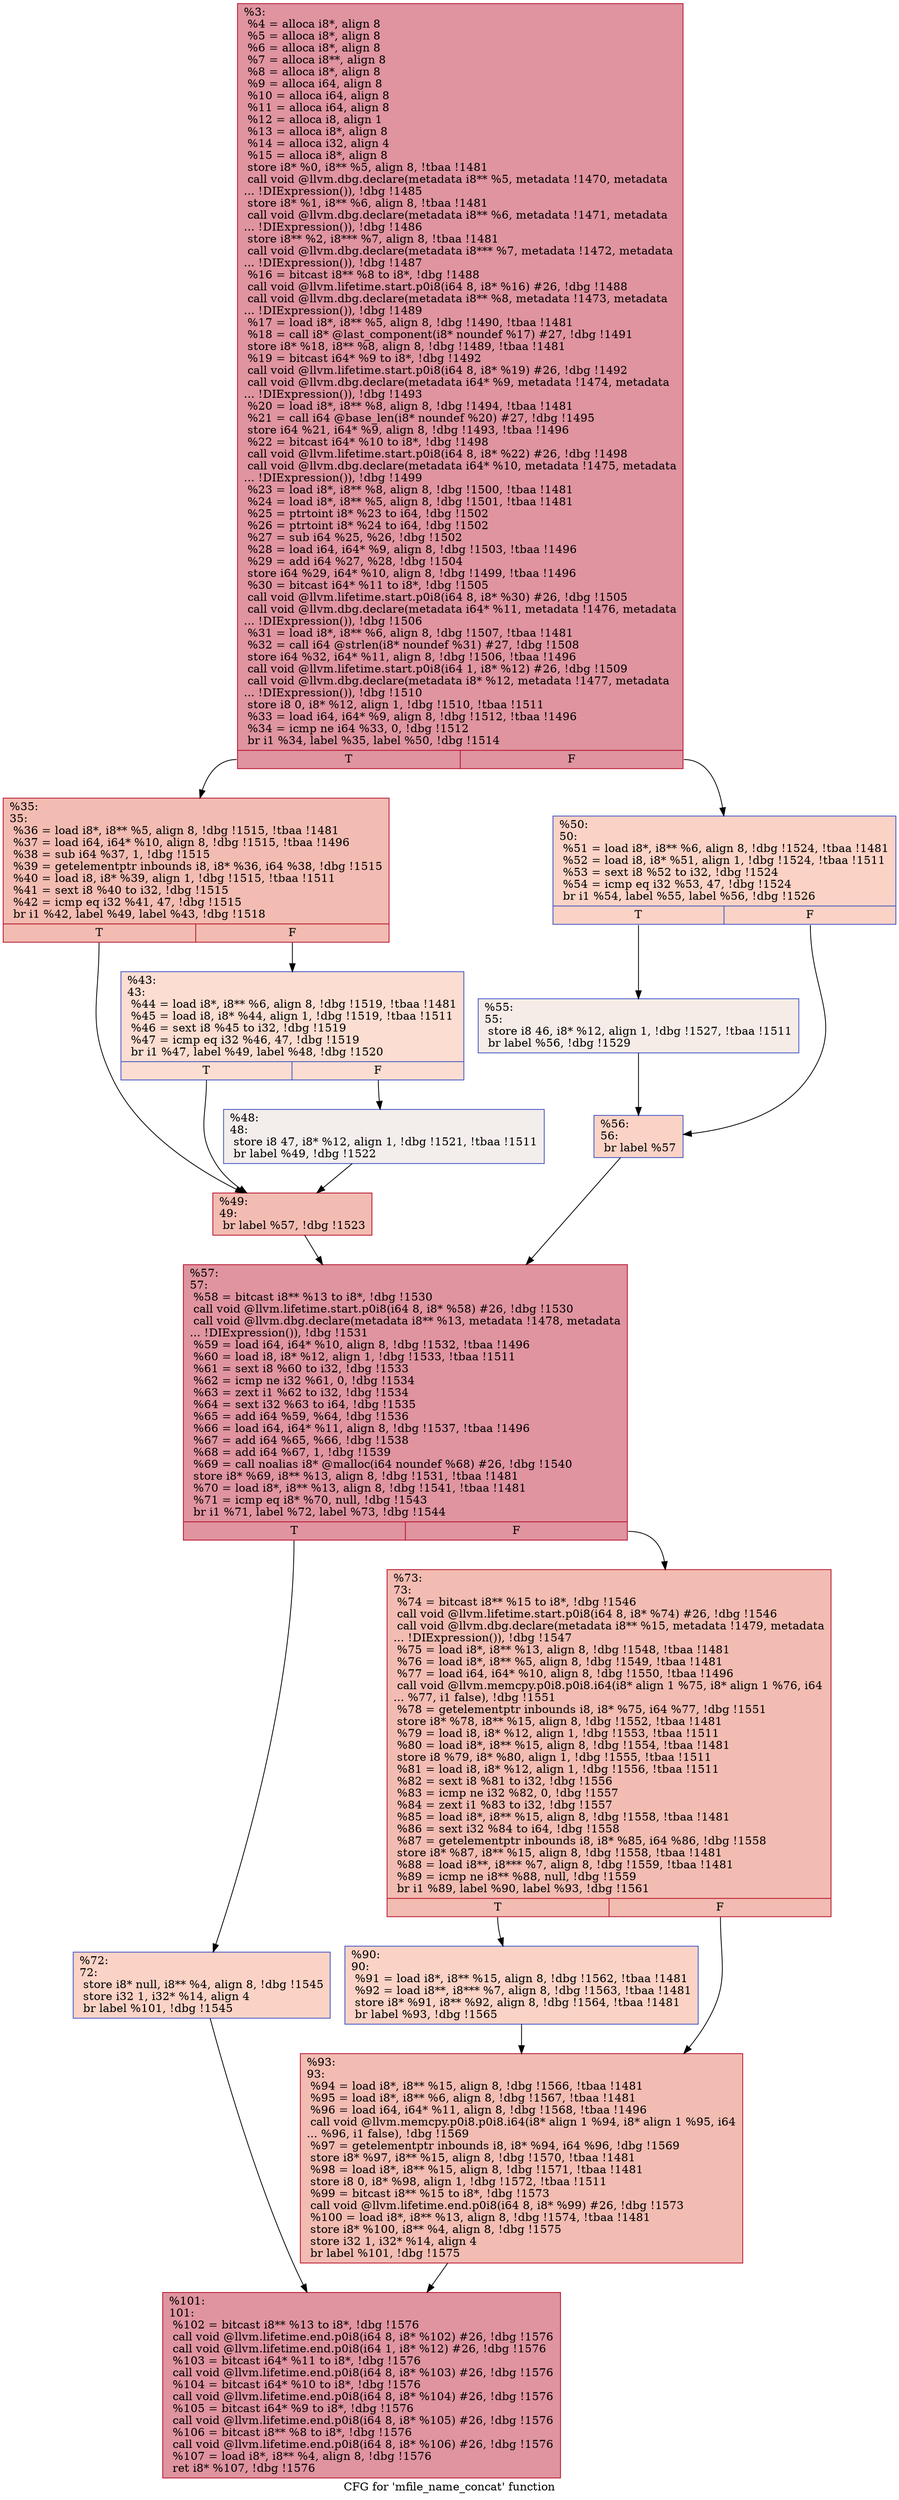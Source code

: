 digraph "CFG for 'mfile_name_concat' function" {
	label="CFG for 'mfile_name_concat' function";

	Node0xfce7c0 [shape=record,color="#b70d28ff", style=filled, fillcolor="#b70d2870",label="{%3:\l  %4 = alloca i8*, align 8\l  %5 = alloca i8*, align 8\l  %6 = alloca i8*, align 8\l  %7 = alloca i8**, align 8\l  %8 = alloca i8*, align 8\l  %9 = alloca i64, align 8\l  %10 = alloca i64, align 8\l  %11 = alloca i64, align 8\l  %12 = alloca i8, align 1\l  %13 = alloca i8*, align 8\l  %14 = alloca i32, align 4\l  %15 = alloca i8*, align 8\l  store i8* %0, i8** %5, align 8, !tbaa !1481\l  call void @llvm.dbg.declare(metadata i8** %5, metadata !1470, metadata\l... !DIExpression()), !dbg !1485\l  store i8* %1, i8** %6, align 8, !tbaa !1481\l  call void @llvm.dbg.declare(metadata i8** %6, metadata !1471, metadata\l... !DIExpression()), !dbg !1486\l  store i8** %2, i8*** %7, align 8, !tbaa !1481\l  call void @llvm.dbg.declare(metadata i8*** %7, metadata !1472, metadata\l... !DIExpression()), !dbg !1487\l  %16 = bitcast i8** %8 to i8*, !dbg !1488\l  call void @llvm.lifetime.start.p0i8(i64 8, i8* %16) #26, !dbg !1488\l  call void @llvm.dbg.declare(metadata i8** %8, metadata !1473, metadata\l... !DIExpression()), !dbg !1489\l  %17 = load i8*, i8** %5, align 8, !dbg !1490, !tbaa !1481\l  %18 = call i8* @last_component(i8* noundef %17) #27, !dbg !1491\l  store i8* %18, i8** %8, align 8, !dbg !1489, !tbaa !1481\l  %19 = bitcast i64* %9 to i8*, !dbg !1492\l  call void @llvm.lifetime.start.p0i8(i64 8, i8* %19) #26, !dbg !1492\l  call void @llvm.dbg.declare(metadata i64* %9, metadata !1474, metadata\l... !DIExpression()), !dbg !1493\l  %20 = load i8*, i8** %8, align 8, !dbg !1494, !tbaa !1481\l  %21 = call i64 @base_len(i8* noundef %20) #27, !dbg !1495\l  store i64 %21, i64* %9, align 8, !dbg !1493, !tbaa !1496\l  %22 = bitcast i64* %10 to i8*, !dbg !1498\l  call void @llvm.lifetime.start.p0i8(i64 8, i8* %22) #26, !dbg !1498\l  call void @llvm.dbg.declare(metadata i64* %10, metadata !1475, metadata\l... !DIExpression()), !dbg !1499\l  %23 = load i8*, i8** %8, align 8, !dbg !1500, !tbaa !1481\l  %24 = load i8*, i8** %5, align 8, !dbg !1501, !tbaa !1481\l  %25 = ptrtoint i8* %23 to i64, !dbg !1502\l  %26 = ptrtoint i8* %24 to i64, !dbg !1502\l  %27 = sub i64 %25, %26, !dbg !1502\l  %28 = load i64, i64* %9, align 8, !dbg !1503, !tbaa !1496\l  %29 = add i64 %27, %28, !dbg !1504\l  store i64 %29, i64* %10, align 8, !dbg !1499, !tbaa !1496\l  %30 = bitcast i64* %11 to i8*, !dbg !1505\l  call void @llvm.lifetime.start.p0i8(i64 8, i8* %30) #26, !dbg !1505\l  call void @llvm.dbg.declare(metadata i64* %11, metadata !1476, metadata\l... !DIExpression()), !dbg !1506\l  %31 = load i8*, i8** %6, align 8, !dbg !1507, !tbaa !1481\l  %32 = call i64 @strlen(i8* noundef %31) #27, !dbg !1508\l  store i64 %32, i64* %11, align 8, !dbg !1506, !tbaa !1496\l  call void @llvm.lifetime.start.p0i8(i64 1, i8* %12) #26, !dbg !1509\l  call void @llvm.dbg.declare(metadata i8* %12, metadata !1477, metadata\l... !DIExpression()), !dbg !1510\l  store i8 0, i8* %12, align 1, !dbg !1510, !tbaa !1511\l  %33 = load i64, i64* %9, align 8, !dbg !1512, !tbaa !1496\l  %34 = icmp ne i64 %33, 0, !dbg !1512\l  br i1 %34, label %35, label %50, !dbg !1514\l|{<s0>T|<s1>F}}"];
	Node0xfce7c0:s0 -> Node0xfce890;
	Node0xfce7c0:s1 -> Node0xfce9d0;
	Node0xfce890 [shape=record,color="#b70d28ff", style=filled, fillcolor="#e1675170",label="{%35:\l35:                                               \l  %36 = load i8*, i8** %5, align 8, !dbg !1515, !tbaa !1481\l  %37 = load i64, i64* %10, align 8, !dbg !1515, !tbaa !1496\l  %38 = sub i64 %37, 1, !dbg !1515\l  %39 = getelementptr inbounds i8, i8* %36, i64 %38, !dbg !1515\l  %40 = load i8, i8* %39, align 1, !dbg !1515, !tbaa !1511\l  %41 = sext i8 %40 to i32, !dbg !1515\l  %42 = icmp eq i32 %41, 47, !dbg !1515\l  br i1 %42, label %49, label %43, !dbg !1518\l|{<s0>T|<s1>F}}"];
	Node0xfce890:s0 -> Node0xfce980;
	Node0xfce890:s1 -> Node0xfce8e0;
	Node0xfce8e0 [shape=record,color="#3d50c3ff", style=filled, fillcolor="#f7b39670",label="{%43:\l43:                                               \l  %44 = load i8*, i8** %6, align 8, !dbg !1519, !tbaa !1481\l  %45 = load i8, i8* %44, align 1, !dbg !1519, !tbaa !1511\l  %46 = sext i8 %45 to i32, !dbg !1519\l  %47 = icmp eq i32 %46, 47, !dbg !1519\l  br i1 %47, label %49, label %48, !dbg !1520\l|{<s0>T|<s1>F}}"];
	Node0xfce8e0:s0 -> Node0xfce980;
	Node0xfce8e0:s1 -> Node0xfce930;
	Node0xfce930 [shape=record,color="#3d50c3ff", style=filled, fillcolor="#e3d9d370",label="{%48:\l48:                                               \l  store i8 47, i8* %12, align 1, !dbg !1521, !tbaa !1511\l  br label %49, !dbg !1522\l}"];
	Node0xfce930 -> Node0xfce980;
	Node0xfce980 [shape=record,color="#b70d28ff", style=filled, fillcolor="#e1675170",label="{%49:\l49:                                               \l  br label %57, !dbg !1523\l}"];
	Node0xfce980 -> Node0xfceac0;
	Node0xfce9d0 [shape=record,color="#3d50c3ff", style=filled, fillcolor="#f59c7d70",label="{%50:\l50:                                               \l  %51 = load i8*, i8** %6, align 8, !dbg !1524, !tbaa !1481\l  %52 = load i8, i8* %51, align 1, !dbg !1524, !tbaa !1511\l  %53 = sext i8 %52 to i32, !dbg !1524\l  %54 = icmp eq i32 %53, 47, !dbg !1524\l  br i1 %54, label %55, label %56, !dbg !1526\l|{<s0>T|<s1>F}}"];
	Node0xfce9d0:s0 -> Node0xfcea20;
	Node0xfce9d0:s1 -> Node0xfcea70;
	Node0xfcea20 [shape=record,color="#3d50c3ff", style=filled, fillcolor="#ead5c970",label="{%55:\l55:                                               \l  store i8 46, i8* %12, align 1, !dbg !1527, !tbaa !1511\l  br label %56, !dbg !1529\l}"];
	Node0xfcea20 -> Node0xfcea70;
	Node0xfcea70 [shape=record,color="#3d50c3ff", style=filled, fillcolor="#f59c7d70",label="{%56:\l56:                                               \l  br label %57\l}"];
	Node0xfcea70 -> Node0xfceac0;
	Node0xfceac0 [shape=record,color="#b70d28ff", style=filled, fillcolor="#b70d2870",label="{%57:\l57:                                               \l  %58 = bitcast i8** %13 to i8*, !dbg !1530\l  call void @llvm.lifetime.start.p0i8(i64 8, i8* %58) #26, !dbg !1530\l  call void @llvm.dbg.declare(metadata i8** %13, metadata !1478, metadata\l... !DIExpression()), !dbg !1531\l  %59 = load i64, i64* %10, align 8, !dbg !1532, !tbaa !1496\l  %60 = load i8, i8* %12, align 1, !dbg !1533, !tbaa !1511\l  %61 = sext i8 %60 to i32, !dbg !1533\l  %62 = icmp ne i32 %61, 0, !dbg !1534\l  %63 = zext i1 %62 to i32, !dbg !1534\l  %64 = sext i32 %63 to i64, !dbg !1535\l  %65 = add i64 %59, %64, !dbg !1536\l  %66 = load i64, i64* %11, align 8, !dbg !1537, !tbaa !1496\l  %67 = add i64 %65, %66, !dbg !1538\l  %68 = add i64 %67, 1, !dbg !1539\l  %69 = call noalias i8* @malloc(i64 noundef %68) #26, !dbg !1540\l  store i8* %69, i8** %13, align 8, !dbg !1531, !tbaa !1481\l  %70 = load i8*, i8** %13, align 8, !dbg !1541, !tbaa !1481\l  %71 = icmp eq i8* %70, null, !dbg !1543\l  br i1 %71, label %72, label %73, !dbg !1544\l|{<s0>T|<s1>F}}"];
	Node0xfceac0:s0 -> Node0xfceb10;
	Node0xfceac0:s1 -> Node0xfceb60;
	Node0xfceb10 [shape=record,color="#3d50c3ff", style=filled, fillcolor="#f59c7d70",label="{%72:\l72:                                               \l  store i8* null, i8** %4, align 8, !dbg !1545\l  store i32 1, i32* %14, align 4\l  br label %101, !dbg !1545\l}"];
	Node0xfceb10 -> Node0xfcec50;
	Node0xfceb60 [shape=record,color="#b70d28ff", style=filled, fillcolor="#e1675170",label="{%73:\l73:                                               \l  %74 = bitcast i8** %15 to i8*, !dbg !1546\l  call void @llvm.lifetime.start.p0i8(i64 8, i8* %74) #26, !dbg !1546\l  call void @llvm.dbg.declare(metadata i8** %15, metadata !1479, metadata\l... !DIExpression()), !dbg !1547\l  %75 = load i8*, i8** %13, align 8, !dbg !1548, !tbaa !1481\l  %76 = load i8*, i8** %5, align 8, !dbg !1549, !tbaa !1481\l  %77 = load i64, i64* %10, align 8, !dbg !1550, !tbaa !1496\l  call void @llvm.memcpy.p0i8.p0i8.i64(i8* align 1 %75, i8* align 1 %76, i64\l... %77, i1 false), !dbg !1551\l  %78 = getelementptr inbounds i8, i8* %75, i64 %77, !dbg !1551\l  store i8* %78, i8** %15, align 8, !dbg !1552, !tbaa !1481\l  %79 = load i8, i8* %12, align 1, !dbg !1553, !tbaa !1511\l  %80 = load i8*, i8** %15, align 8, !dbg !1554, !tbaa !1481\l  store i8 %79, i8* %80, align 1, !dbg !1555, !tbaa !1511\l  %81 = load i8, i8* %12, align 1, !dbg !1556, !tbaa !1511\l  %82 = sext i8 %81 to i32, !dbg !1556\l  %83 = icmp ne i32 %82, 0, !dbg !1557\l  %84 = zext i1 %83 to i32, !dbg !1557\l  %85 = load i8*, i8** %15, align 8, !dbg !1558, !tbaa !1481\l  %86 = sext i32 %84 to i64, !dbg !1558\l  %87 = getelementptr inbounds i8, i8* %85, i64 %86, !dbg !1558\l  store i8* %87, i8** %15, align 8, !dbg !1558, !tbaa !1481\l  %88 = load i8**, i8*** %7, align 8, !dbg !1559, !tbaa !1481\l  %89 = icmp ne i8** %88, null, !dbg !1559\l  br i1 %89, label %90, label %93, !dbg !1561\l|{<s0>T|<s1>F}}"];
	Node0xfceb60:s0 -> Node0xfcebb0;
	Node0xfceb60:s1 -> Node0xfcec00;
	Node0xfcebb0 [shape=record,color="#3d50c3ff", style=filled, fillcolor="#f59c7d70",label="{%90:\l90:                                               \l  %91 = load i8*, i8** %15, align 8, !dbg !1562, !tbaa !1481\l  %92 = load i8**, i8*** %7, align 8, !dbg !1563, !tbaa !1481\l  store i8* %91, i8** %92, align 8, !dbg !1564, !tbaa !1481\l  br label %93, !dbg !1565\l}"];
	Node0xfcebb0 -> Node0xfcec00;
	Node0xfcec00 [shape=record,color="#b70d28ff", style=filled, fillcolor="#e1675170",label="{%93:\l93:                                               \l  %94 = load i8*, i8** %15, align 8, !dbg !1566, !tbaa !1481\l  %95 = load i8*, i8** %6, align 8, !dbg !1567, !tbaa !1481\l  %96 = load i64, i64* %11, align 8, !dbg !1568, !tbaa !1496\l  call void @llvm.memcpy.p0i8.p0i8.i64(i8* align 1 %94, i8* align 1 %95, i64\l... %96, i1 false), !dbg !1569\l  %97 = getelementptr inbounds i8, i8* %94, i64 %96, !dbg !1569\l  store i8* %97, i8** %15, align 8, !dbg !1570, !tbaa !1481\l  %98 = load i8*, i8** %15, align 8, !dbg !1571, !tbaa !1481\l  store i8 0, i8* %98, align 1, !dbg !1572, !tbaa !1511\l  %99 = bitcast i8** %15 to i8*, !dbg !1573\l  call void @llvm.lifetime.end.p0i8(i64 8, i8* %99) #26, !dbg !1573\l  %100 = load i8*, i8** %13, align 8, !dbg !1574, !tbaa !1481\l  store i8* %100, i8** %4, align 8, !dbg !1575\l  store i32 1, i32* %14, align 4\l  br label %101, !dbg !1575\l}"];
	Node0xfcec00 -> Node0xfcec50;
	Node0xfcec50 [shape=record,color="#b70d28ff", style=filled, fillcolor="#b70d2870",label="{%101:\l101:                                              \l  %102 = bitcast i8** %13 to i8*, !dbg !1576\l  call void @llvm.lifetime.end.p0i8(i64 8, i8* %102) #26, !dbg !1576\l  call void @llvm.lifetime.end.p0i8(i64 1, i8* %12) #26, !dbg !1576\l  %103 = bitcast i64* %11 to i8*, !dbg !1576\l  call void @llvm.lifetime.end.p0i8(i64 8, i8* %103) #26, !dbg !1576\l  %104 = bitcast i64* %10 to i8*, !dbg !1576\l  call void @llvm.lifetime.end.p0i8(i64 8, i8* %104) #26, !dbg !1576\l  %105 = bitcast i64* %9 to i8*, !dbg !1576\l  call void @llvm.lifetime.end.p0i8(i64 8, i8* %105) #26, !dbg !1576\l  %106 = bitcast i8** %8 to i8*, !dbg !1576\l  call void @llvm.lifetime.end.p0i8(i64 8, i8* %106) #26, !dbg !1576\l  %107 = load i8*, i8** %4, align 8, !dbg !1576\l  ret i8* %107, !dbg !1576\l}"];
}
